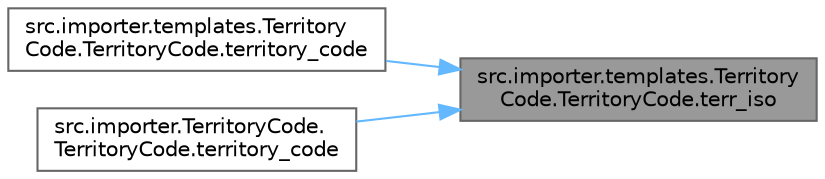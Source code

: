 digraph "src.importer.templates.TerritoryCode.TerritoryCode.terr_iso"
{
 // LATEX_PDF_SIZE
  bgcolor="transparent";
  edge [fontname=Helvetica,fontsize=10,labelfontname=Helvetica,labelfontsize=10];
  node [fontname=Helvetica,fontsize=10,shape=box,height=0.2,width=0.4];
  rankdir="RL";
  Node1 [id="Node000001",label="src.importer.templates.Territory\lCode.TerritoryCode.terr_iso",height=0.2,width=0.4,color="gray40", fillcolor="grey60", style="filled", fontcolor="black",tooltip=" "];
  Node1 -> Node2 [id="edge1_Node000001_Node000002",dir="back",color="steelblue1",style="solid",tooltip=" "];
  Node2 [id="Node000002",label="src.importer.templates.Territory\lCode.TerritoryCode.territory_code",height=0.2,width=0.4,color="grey40", fillcolor="white", style="filled",URL="$classsrc_1_1importer_1_1templates_1_1_territory_code_1_1_territory_code.html#aec3db4fad8efb6ab25721db792900a53",tooltip=" "];
  Node1 -> Node3 [id="edge2_Node000001_Node000003",dir="back",color="steelblue1",style="solid",tooltip=" "];
  Node3 [id="Node000003",label="src.importer.TerritoryCode.\lTerritoryCode.territory_code",height=0.2,width=0.4,color="grey40", fillcolor="white", style="filled",URL="$classsrc_1_1importer_1_1_territory_code_1_1_territory_code.html#aad0bd03662379784ac6cd2c17ee796fc",tooltip=" "];
}
